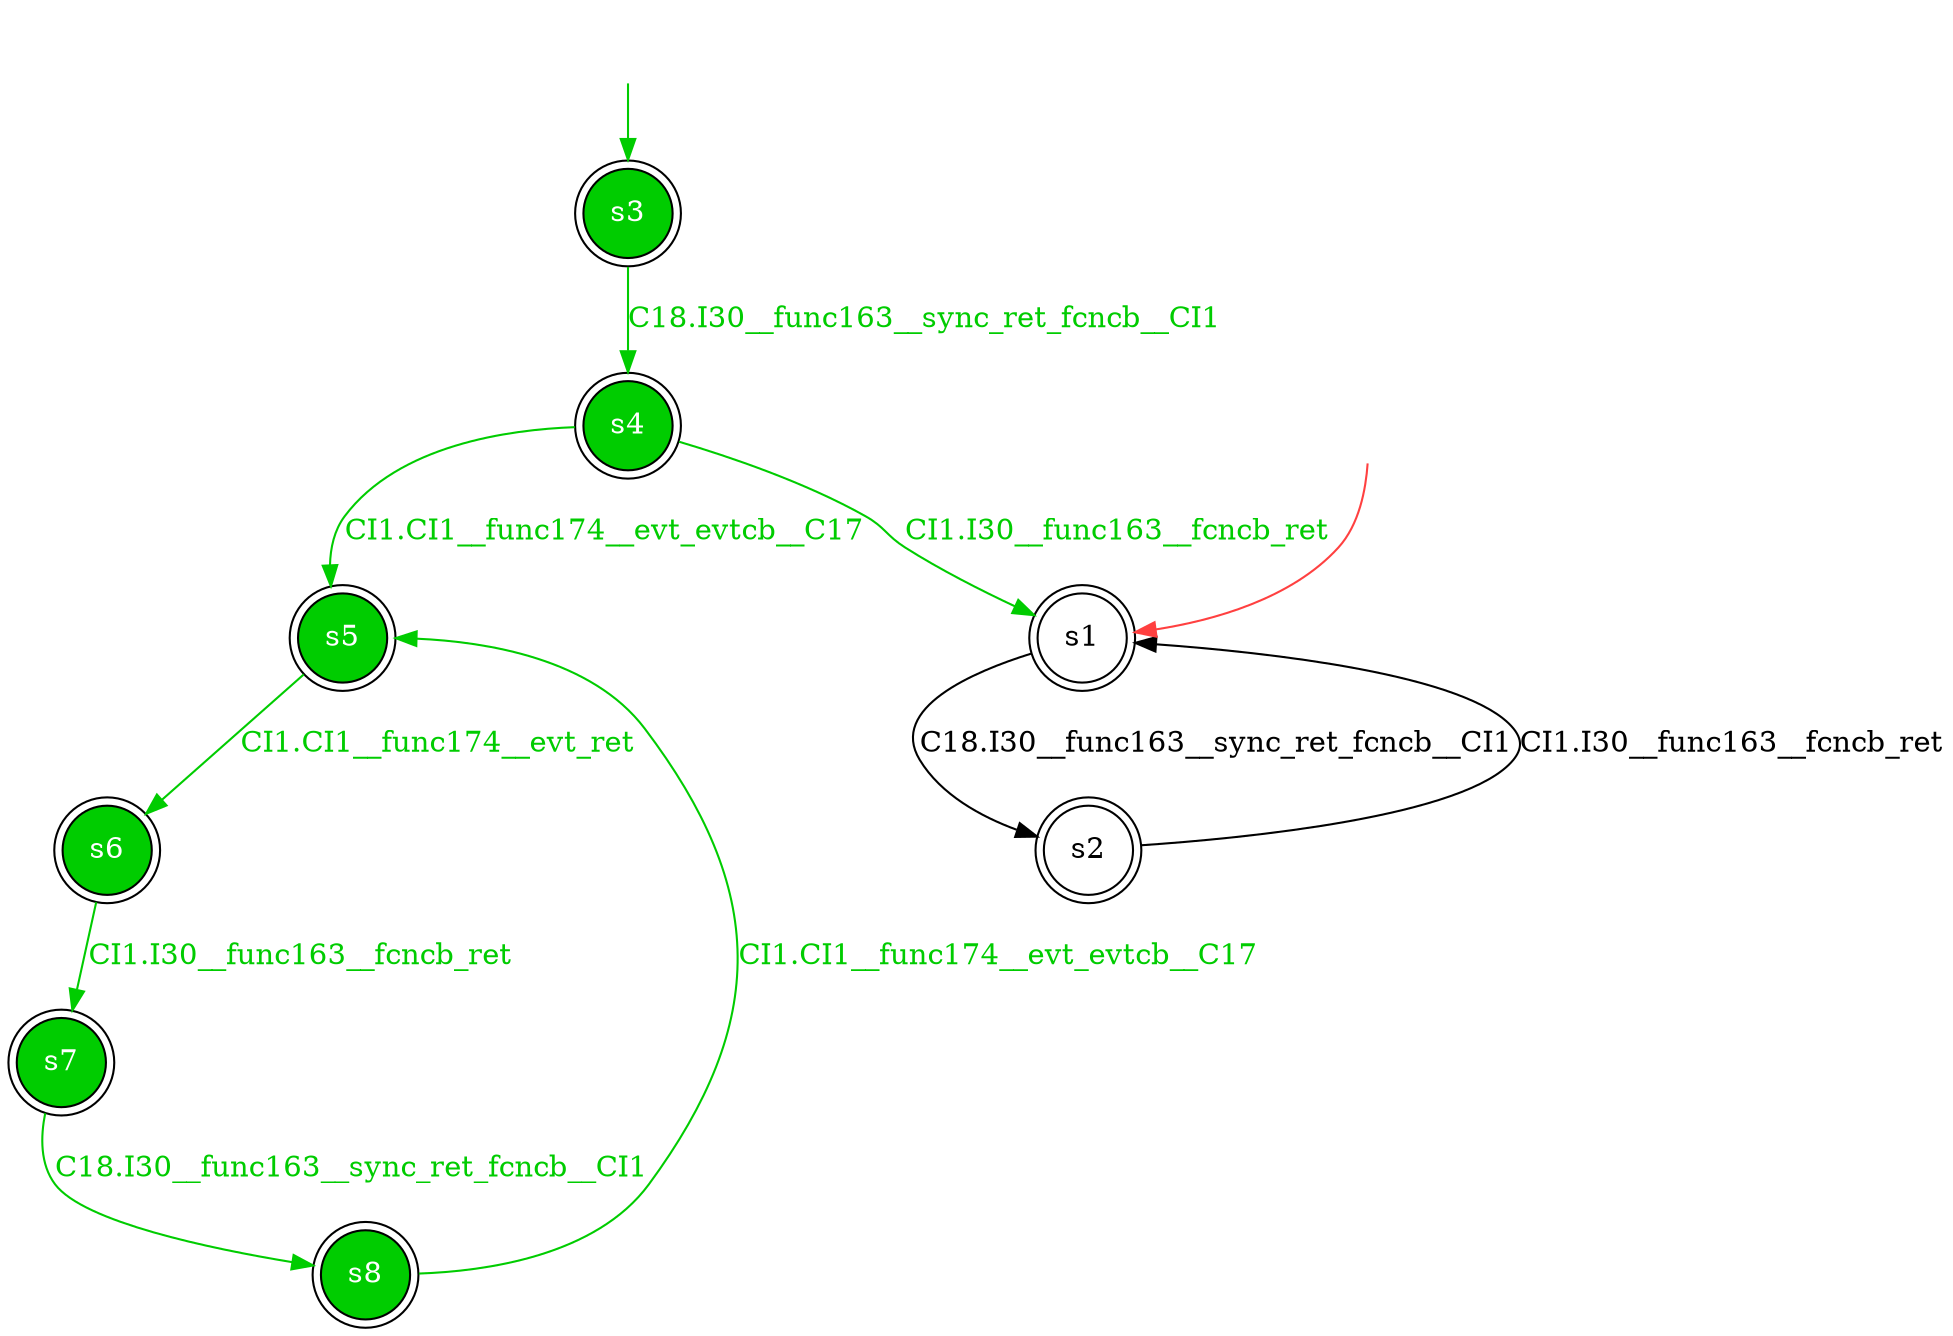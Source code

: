 digraph diffautomaton {
	1 [label=<s1> shape="doublecircle"];
	3 [label=<s3> shape="doublecircle" fillcolor="#00cc00" fontcolor="#ffffff" style="filled"];
	2 [label=<s2> shape="doublecircle"];
	4 [label=<s4> shape="doublecircle" fillcolor="#00cc00" fontcolor="#ffffff" style="filled"];
	5 [label=<s5> shape="doublecircle" fillcolor="#00cc00" fontcolor="#ffffff" style="filled"];
	6 [label=<s6> shape="doublecircle" fillcolor="#00cc00" fontcolor="#ffffff" style="filled"];
	7 [label=<s7> shape="doublecircle" fillcolor="#00cc00" fontcolor="#ffffff" style="filled"];
	8 [label=<s8> shape="doublecircle" fillcolor="#00cc00" fontcolor="#ffffff" style="filled"];
	__init1 [label=<> shape="none"];
	__init1 -> 1 [color="#ff4040"];
	__init3 [label=<> shape="none"];
	__init3 -> 3 [color="#00cc00"];
	1 -> 2 [label=<<font color="#000000">C18.I30__func163__sync_ret_fcncb__CI1</font>> id="1-0-2"];
	3 -> 4 [label=<<font color="#00cc00">C18.I30__func163__sync_ret_fcncb__CI1</font>> color="#00cc00" id="3-0-4"];
	2 -> 1 [label=<<font color="#000000">CI1.I30__func163__fcncb_ret</font>> id="2-0-1"];
	4 -> 5 [label=<<font color="#00cc00">CI1.CI1__func174__evt_evtcb__C17</font>> color="#00cc00" id="4-0-5"];
	4 -> 1 [label=<<font color="#00cc00">CI1.I30__func163__fcncb_ret</font>> color="#00cc00" id="4-1-1"];
	5 -> 6 [label=<<font color="#00cc00">CI1.CI1__func174__evt_ret</font>> color="#00cc00" id="5-0-6"];
	6 -> 7 [label=<<font color="#00cc00">CI1.I30__func163__fcncb_ret</font>> color="#00cc00" id="6-0-7"];
	7 -> 8 [label=<<font color="#00cc00">C18.I30__func163__sync_ret_fcncb__CI1</font>> color="#00cc00" id="7-0-8"];
	8 -> 5 [label=<<font color="#00cc00">CI1.CI1__func174__evt_evtcb__C17</font>> color="#00cc00" id="8-0-5"];
}
